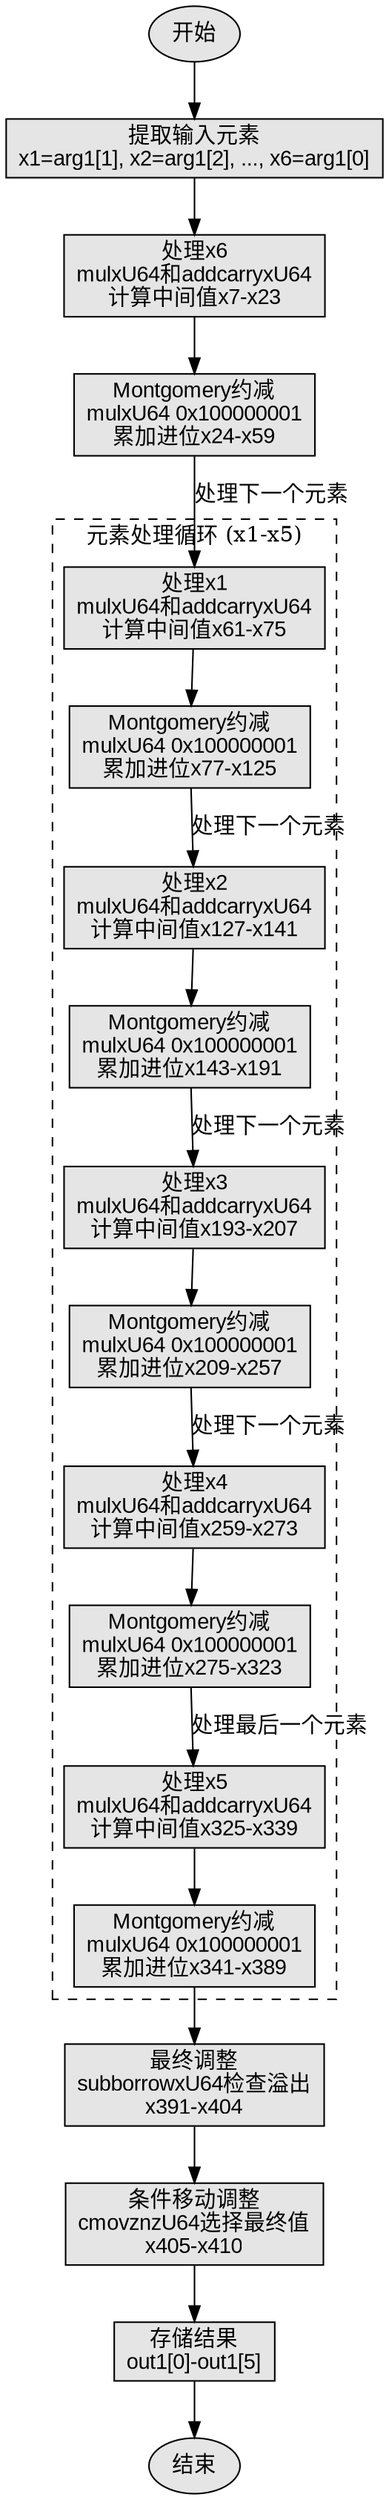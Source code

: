 
digraph toMontgomeryFlow {
    node [shape=rectangle, fontname="Arial", style=filled, fillcolor="#E5E5E5"];
    edge [fontname="Arial"];

    start [label="开始", shape=ellipse];
    end [label="结束", shape=ellipse];

    extract_input [label="提取输入元素\nx1=arg1[1], x2=arg1[2], ..., x6=arg1[0]"];
    process_x6 [label="处理x6\nmulxU64和addcarryxU64\n计算中间值x7-x23"];
    mont_reduce_x6 [label="Montgomery约减\nmulxU64 0x100000001\n累加进位x24-x59"];
    
    process_x1 [label="处理x1\nmulxU64和addcarryxU64\n计算中间值x61-x75"];
    mont_reduce_x1 [label="Montgomery约减\nmulxU64 0x100000001\n累加进位x77-x125"];
    
    process_x2 [label="处理x2\nmulxU64和addcarryxU64\n计算中间值x127-x141"];
    mont_reduce_x2 [label="Montgomery约减\nmulxU64 0x100000001\n累加进位x143-x191"];
    
    process_x3 [label="处理x3\nmulxU64和addcarryxU64\n计算中间值x193-x207"];
    mont_reduce_x3 [label="Montgomery约减\nmulxU64 0x100000001\n累加进位x209-x257"];
    
    process_x4 [label="处理x4\nmulxU64和addcarryxU64\n计算中间值x259-x273"];
    mont_reduce_x4 [label="Montgomery约减\nmulxU64 0x100000001\n累加进位x275-x323"];
    
    process_x5 [label="处理x5\nmulxU64和addcarryxU64\n计算中间值x325-x339"];
    mont_reduce_x5 [label="Montgomery约减\nmulxU64 0x100000001\n累加进位x341-x389"];
    
    final_sub [label="最终调整\nsubborrowxU64检查溢出\nx391-x404"];
    cmov_adj [label="条件移动调整\ncmovznzU64选择最终值\nx405-x410"];
    store_output [label="存储结果\nout1[0]-out1[5]"];

    start -> extract_input;
    extract_input -> process_x6;
    process_x6 -> mont_reduce_x6;
    
    mont_reduce_x6 -> process_x1 [label="处理下一个元素"];
    process_x1 -> mont_reduce_x1;
    mont_reduce_x1 -> process_x2 [label="处理下一个元素"];
    process_x2 -> mont_reduce_x2;
    mont_reduce_x2 -> process_x3 [label="处理下一个元素"];
    process_x3 -> mont_reduce_x3;
    mont_reduce_x3 -> process_x4 [label="处理下一个元素"];
    process_x4 -> mont_reduce_x4;
    mont_reduce_x4 -> process_x5 [label="处理最后一个元素"];
    process_x5 -> mont_reduce_x5;
    
    mont_reduce_x5 -> final_sub;
    final_sub -> cmov_adj;
    cmov_adj -> store_output;
    store_output -> end;
    
    // 隐式循环结构标注
    subgraph cluster_loop {
        label="元素处理循环 (x1-x5)";
        style=dashed;
        process_x1; process_x2; process_x3; process_x4; process_x5;
        mont_reduce_x1; mont_reduce_x2; mont_reduce_x3; mont_reduce_x4; mont_reduce_x5;
    }
}

